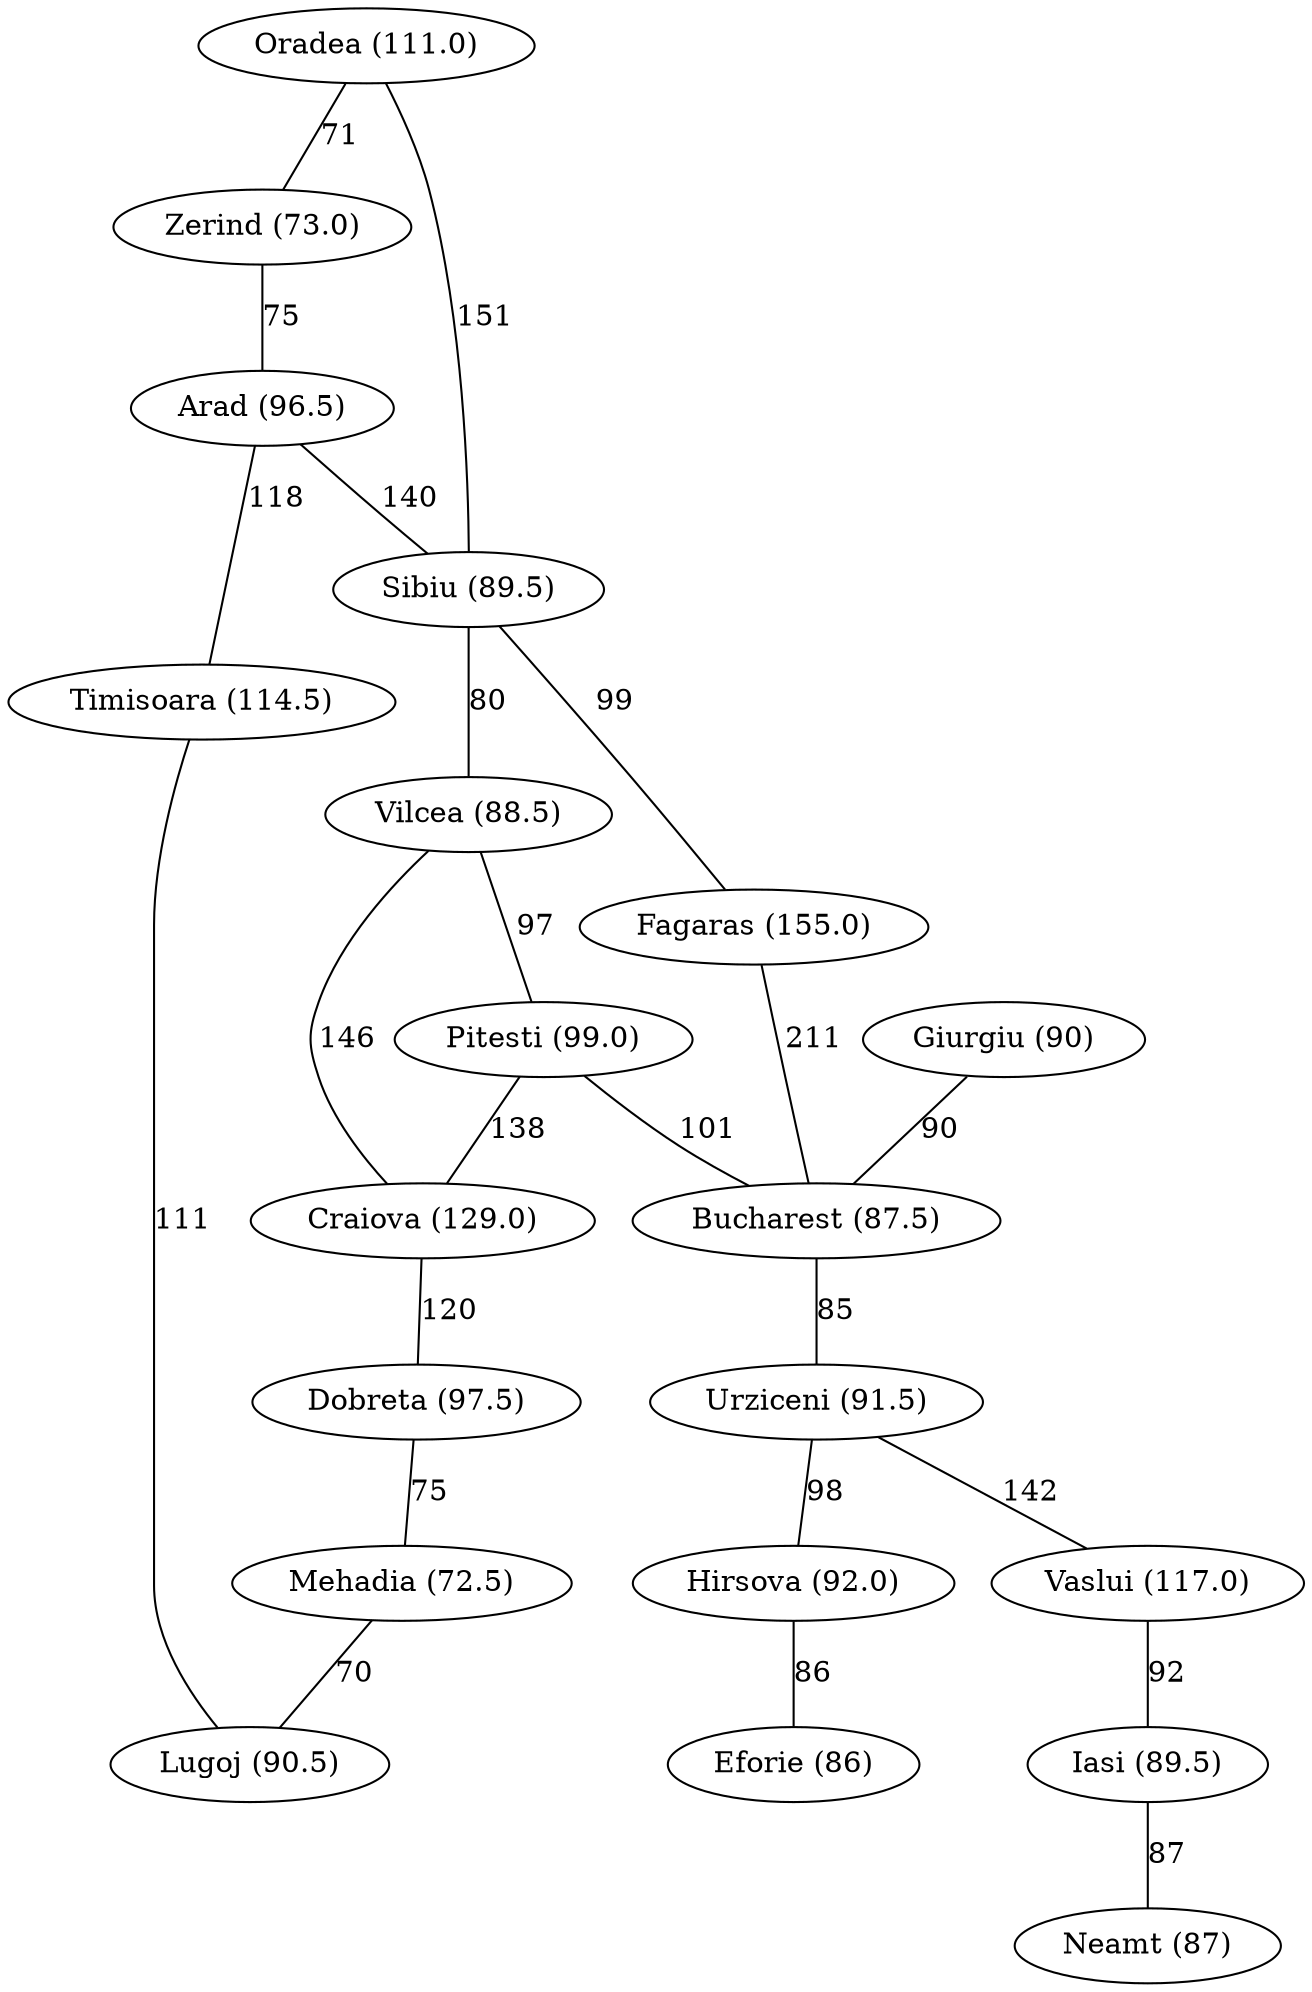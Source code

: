 graph {
   "Oradea (111.0)"--"Zerind (73.0)" [label=71]
   "Oradea (111.0)"--"Sibiu (89.5)" [label=151]
   "Zerind (73.0)"--"Arad (96.5)" [label=75]
   "Arad (96.5)"--"Timisoara (114.5)" [label=118]
   "Arad (96.5)"--"Sibiu (89.5)" [label=140]
   "Sibiu (89.5)"--"Fagaras (155.0)" [label=99]
   "Sibiu (89.5)"--"Vilcea (88.5)" [label=80]
   "Fagaras (155.0)"--"Bucharest (87.5)" [label=211]
   "Vilcea (88.5)"--"Craiova (129.0)" [label=146]
   "Vilcea (88.5)"--"Pitesti (99.0)" [label=97]
   "Pitesti (99.0)"--"Craiova (129.0)" [label=138]
   "Pitesti (99.0)"--"Bucharest (87.5)" [label=101]
   "Craiova (129.0)"--"Dobreta (97.5)" [label=120]
   "Dobreta (97.5)"--"Mehadia (72.5)" [label=75]
   "Mehadia (72.5)"--"Lugoj (90.5)" [label=70]
   "Timisoara (114.5)"--"Lugoj (90.5)" [label=111]
   "Giurgiu (90)"--"Bucharest (87.5)" [label=90]
   "Bucharest (87.5)"--"Urziceni (91.5)" [label=85]
   "Urziceni (91.5)"--"Hirsova (92.0)" [label=98]
   "Urziceni (91.5)"--"Vaslui (117.0)" [label=142]
   "Hirsova (92.0)"--"Eforie (86)" [label=86]
   "Vaslui (117.0)"--"Iasi (89.5)" [label=92]
   "Iasi (89.5)"--"Neamt (87)" [label=87]
}